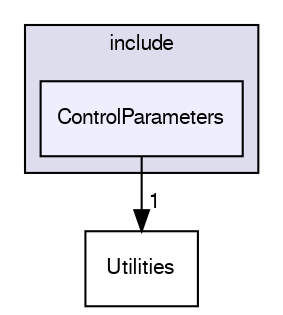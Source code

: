 digraph "ControlParameters" {
  compound=true
  node [ fontsize="10", fontname="FreeSans"];
  edge [ labelfontsize="10", labelfontname="FreeSans"];
  subgraph clusterdir_275ce76ae8a9e2090fbb7142d3994a0e {
    graph [ bgcolor="#ddddee", pencolor="black", label="include" fontname="FreeSans", fontsize="10", URL="dir_275ce76ae8a9e2090fbb7142d3994a0e.html"]
  dir_57c533dd6f4c82f27a57200a3e65fbf3 [shape=box, label="ControlParameters", style="filled", fillcolor="#eeeeff", pencolor="black", URL="dir_57c533dd6f4c82f27a57200a3e65fbf3.html"];
  }
  dir_d631aa3083290dc23dd8bdcd7ad213ec [shape=box label="Utilities" URL="dir_d631aa3083290dc23dd8bdcd7ad213ec.html"];
  dir_57c533dd6f4c82f27a57200a3e65fbf3->dir_d631aa3083290dc23dd8bdcd7ad213ec [headlabel="1", labeldistance=1.5 headhref="dir_000017_000007.html"];
}
